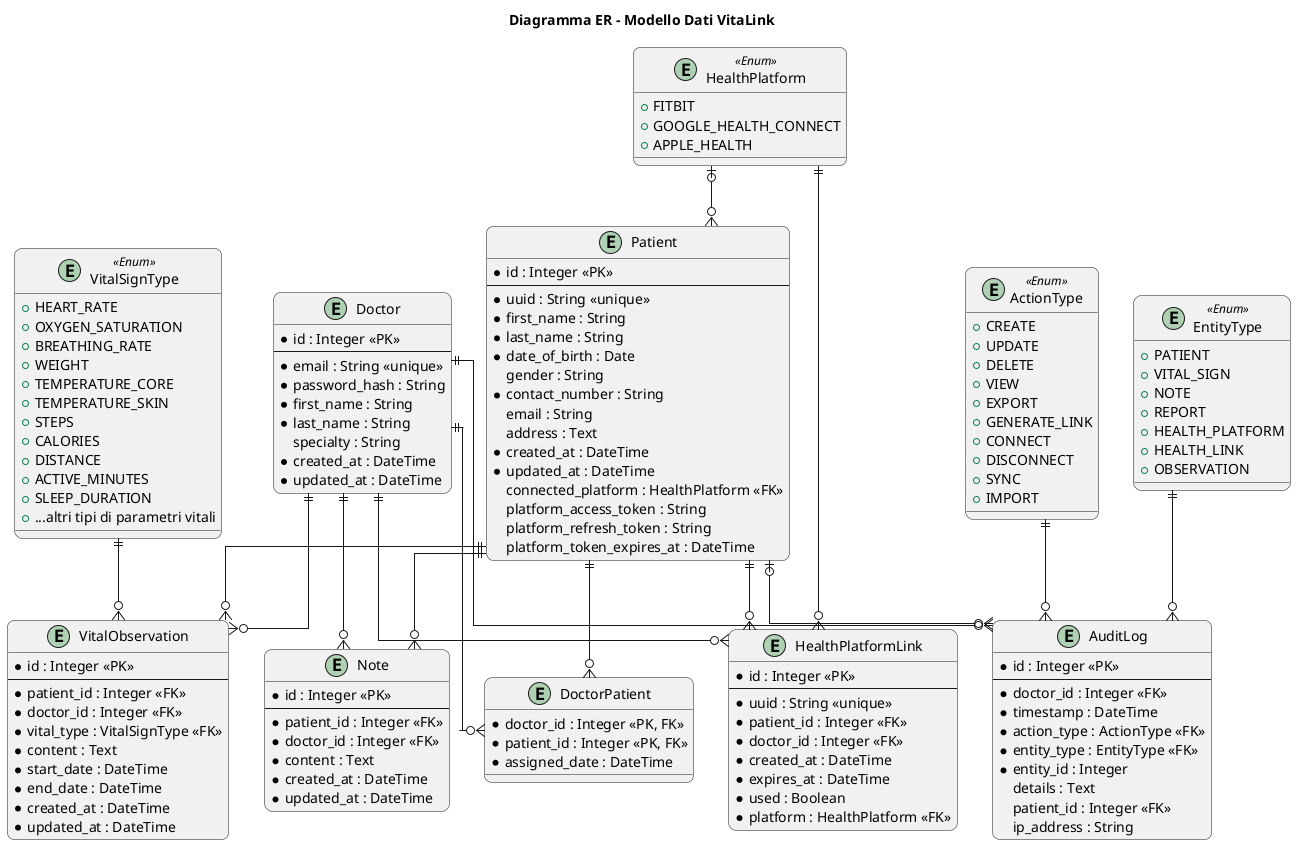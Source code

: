 @startuml "DiagrammaER-ModelloDati"

' Entity Relationship diagram for VitaLink
title Diagramma ER - Modello Dati VitaLink

' Styling
!define TABLE_BORDER_COLOR #073B4C
!define PRIMARY_KEY_COLOR #06D6A0
!define FOREIGN_KEY_COLOR #EF476F
!define ATTRIBUTE_COLOR #118AB2
!define ENUM_COLOR #FFD166
skinparam linetype ortho
skinparam roundcorner 15

' Enum Entities
entity "VitalSignType" as VitalSignType << Enum >> {
  + HEART_RATE
  + OXYGEN_SATURATION
  + BREATHING_RATE
  + WEIGHT
  + TEMPERATURE_CORE
  + TEMPERATURE_SKIN
  + STEPS
  + CALORIES
  + DISTANCE
  + ACTIVE_MINUTES
  + SLEEP_DURATION
  + ...altri tipi di parametri vitali
}

entity "HealthPlatform" as HealthPlatform << Enum >> {
  + FITBIT
  + GOOGLE_HEALTH_CONNECT
  + APPLE_HEALTH
}

entity "ActionType" as ActionType << Enum >> {
  + CREATE
  + UPDATE
  + DELETE
  + VIEW
  + EXPORT
  + GENERATE_LINK
  + CONNECT
  + DISCONNECT
  + SYNC
  + IMPORT
}

entity "EntityType" as EntityType << Enum >> {
  + PATIENT
  + VITAL_SIGN
  + NOTE
  + REPORT
  + HEALTH_PLATFORM
  + HEALTH_LINK
  + OBSERVATION
}

' Main Entities
entity "Doctor" as Doctor {
  * id : Integer <<PK>>
  --
  * email : String <<unique>>
  * password_hash : String
  * first_name : String
  * last_name : String
  specialty : String
  * created_at : DateTime
  * updated_at : DateTime
}

entity "Patient" as Patient {
  * id : Integer <<PK>>
  --
  * uuid : String <<unique>>
  * first_name : String
  * last_name : String
  * date_of_birth : Date
  gender : String
  * contact_number : String
  email : String
  address : Text
  * created_at : DateTime
  * updated_at : DateTime
  connected_platform : HealthPlatform <<FK>>
  platform_access_token : String
  platform_refresh_token : String
  platform_token_expires_at : DateTime
}

entity "DoctorPatient" as DoctorPatient {
  * doctor_id : Integer <<PK, FK>>
  * patient_id : Integer <<PK, FK>>
  * assigned_date : DateTime
}

entity "Note" as Note {
  * id : Integer <<PK>>
  --
  * patient_id : Integer <<FK>>
  * doctor_id : Integer <<FK>>
  * content : Text
  * created_at : DateTime
  * updated_at : DateTime
}

entity "VitalObservation" as VitalObservation {
  * id : Integer <<PK>>
  --
  * patient_id : Integer <<FK>>
  * doctor_id : Integer <<FK>>
  * vital_type : VitalSignType <<FK>>
  * content : Text
  * start_date : DateTime
  * end_date : DateTime
  * created_at : DateTime
  * updated_at : DateTime
}

entity "AuditLog" as AuditLog {
  * id : Integer <<PK>>
  --
  * doctor_id : Integer <<FK>>
  * timestamp : DateTime
  * action_type : ActionType <<FK>>
  * entity_type : EntityType <<FK>>
  * entity_id : Integer
  details : Text
  patient_id : Integer <<FK>>
  ip_address : String
}

entity "HealthPlatformLink" as HealthPlatformLink {
  * id : Integer <<PK>>
  --
  * uuid : String <<unique>>
  * patient_id : Integer <<FK>>
  * doctor_id : Integer <<FK>>
  * created_at : DateTime
  * expires_at : DateTime
  * used : Boolean
  * platform : HealthPlatform <<FK>>
}

' Define the relationships
Doctor ||--o{ DoctorPatient
Patient ||--o{ DoctorPatient

Doctor ||--o{ Note
Patient ||--o{ Note

Doctor ||--o{ VitalObservation
Patient ||--o{ VitalObservation
VitalSignType ||--o{ VitalObservation

Doctor ||--o{ AuditLog
Patient |o--o{ AuditLog
ActionType ||--o{ AuditLog
EntityType ||--o{ AuditLog

Doctor ||--o{ HealthPlatformLink
Patient ||--o{ HealthPlatformLink
HealthPlatform ||--o{ HealthPlatformLink

HealthPlatform |o--o{ Patient

@enduml
